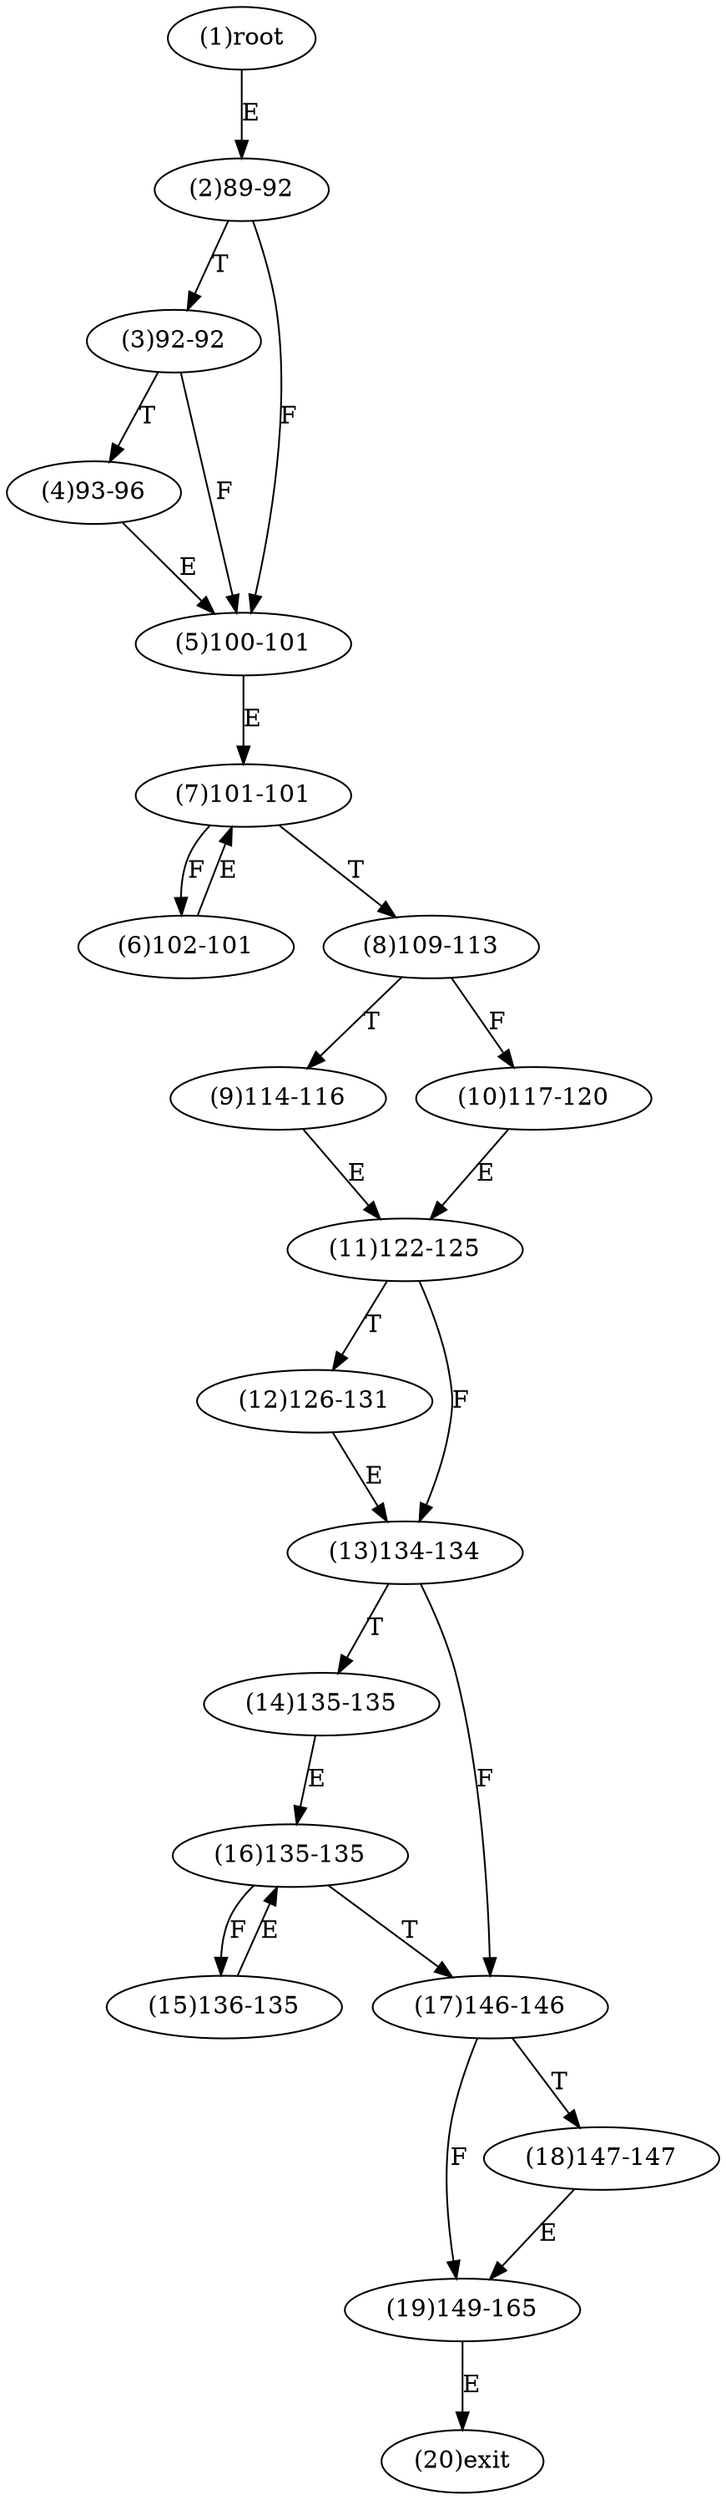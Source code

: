 digraph "" { 
1[ label="(1)root"];
2[ label="(2)89-92"];
3[ label="(3)92-92"];
4[ label="(4)93-96"];
5[ label="(5)100-101"];
6[ label="(6)102-101"];
7[ label="(7)101-101"];
8[ label="(8)109-113"];
9[ label="(9)114-116"];
10[ label="(10)117-120"];
11[ label="(11)122-125"];
12[ label="(12)126-131"];
13[ label="(13)134-134"];
14[ label="(14)135-135"];
15[ label="(15)136-135"];
17[ label="(17)146-146"];
16[ label="(16)135-135"];
19[ label="(19)149-165"];
18[ label="(18)147-147"];
20[ label="(20)exit"];
1->2[ label="E"];
2->5[ label="F"];
2->3[ label="T"];
3->5[ label="F"];
3->4[ label="T"];
4->5[ label="E"];
5->7[ label="E"];
6->7[ label="E"];
7->6[ label="F"];
7->8[ label="T"];
8->10[ label="F"];
8->9[ label="T"];
9->11[ label="E"];
10->11[ label="E"];
11->13[ label="F"];
11->12[ label="T"];
12->13[ label="E"];
13->17[ label="F"];
13->14[ label="T"];
14->16[ label="E"];
15->16[ label="E"];
16->15[ label="F"];
16->17[ label="T"];
17->19[ label="F"];
17->18[ label="T"];
18->19[ label="E"];
19->20[ label="E"];
}